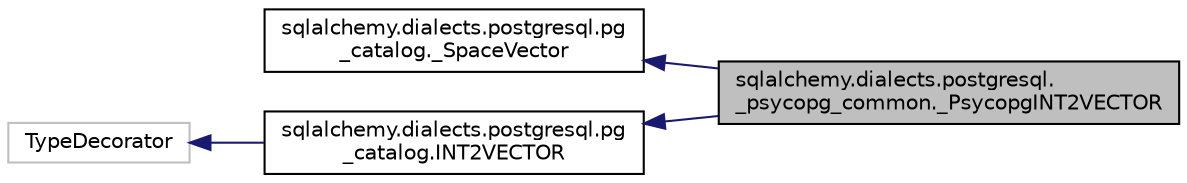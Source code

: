 digraph "sqlalchemy.dialects.postgresql._psycopg_common._PsycopgINT2VECTOR"
{
 // LATEX_PDF_SIZE
  edge [fontname="Helvetica",fontsize="10",labelfontname="Helvetica",labelfontsize="10"];
  node [fontname="Helvetica",fontsize="10",shape=record];
  rankdir="LR";
  Node1 [label="sqlalchemy.dialects.postgresql.\l_psycopg_common._PsycopgINT2VECTOR",height=0.2,width=0.4,color="black", fillcolor="grey75", style="filled", fontcolor="black",tooltip=" "];
  Node2 -> Node1 [dir="back",color="midnightblue",fontsize="10",style="solid",fontname="Helvetica"];
  Node2 [label="sqlalchemy.dialects.postgresql.pg\l_catalog._SpaceVector",height=0.2,width=0.4,color="black", fillcolor="white", style="filled",URL="$classsqlalchemy_1_1dialects_1_1postgresql_1_1pg__catalog_1_1__SpaceVector.html",tooltip=" "];
  Node3 -> Node1 [dir="back",color="midnightblue",fontsize="10",style="solid",fontname="Helvetica"];
  Node3 [label="sqlalchemy.dialects.postgresql.pg\l_catalog.INT2VECTOR",height=0.2,width=0.4,color="black", fillcolor="white", style="filled",URL="$classsqlalchemy_1_1dialects_1_1postgresql_1_1pg__catalog_1_1INT2VECTOR.html",tooltip=" "];
  Node4 -> Node3 [dir="back",color="midnightblue",fontsize="10",style="solid",fontname="Helvetica"];
  Node4 [label="TypeDecorator",height=0.2,width=0.4,color="grey75", fillcolor="white", style="filled",tooltip=" "];
}
